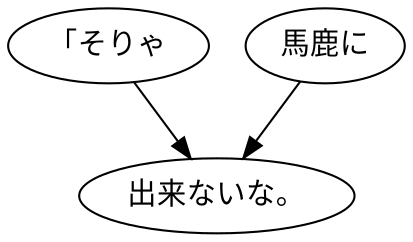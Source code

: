 digraph graph2473 {
	node0 [label="「そりゃ"];
	node1 [label="馬鹿に"];
	node2 [label="出来ないな。"];
	node0 -> node2;
	node1 -> node2;
}
